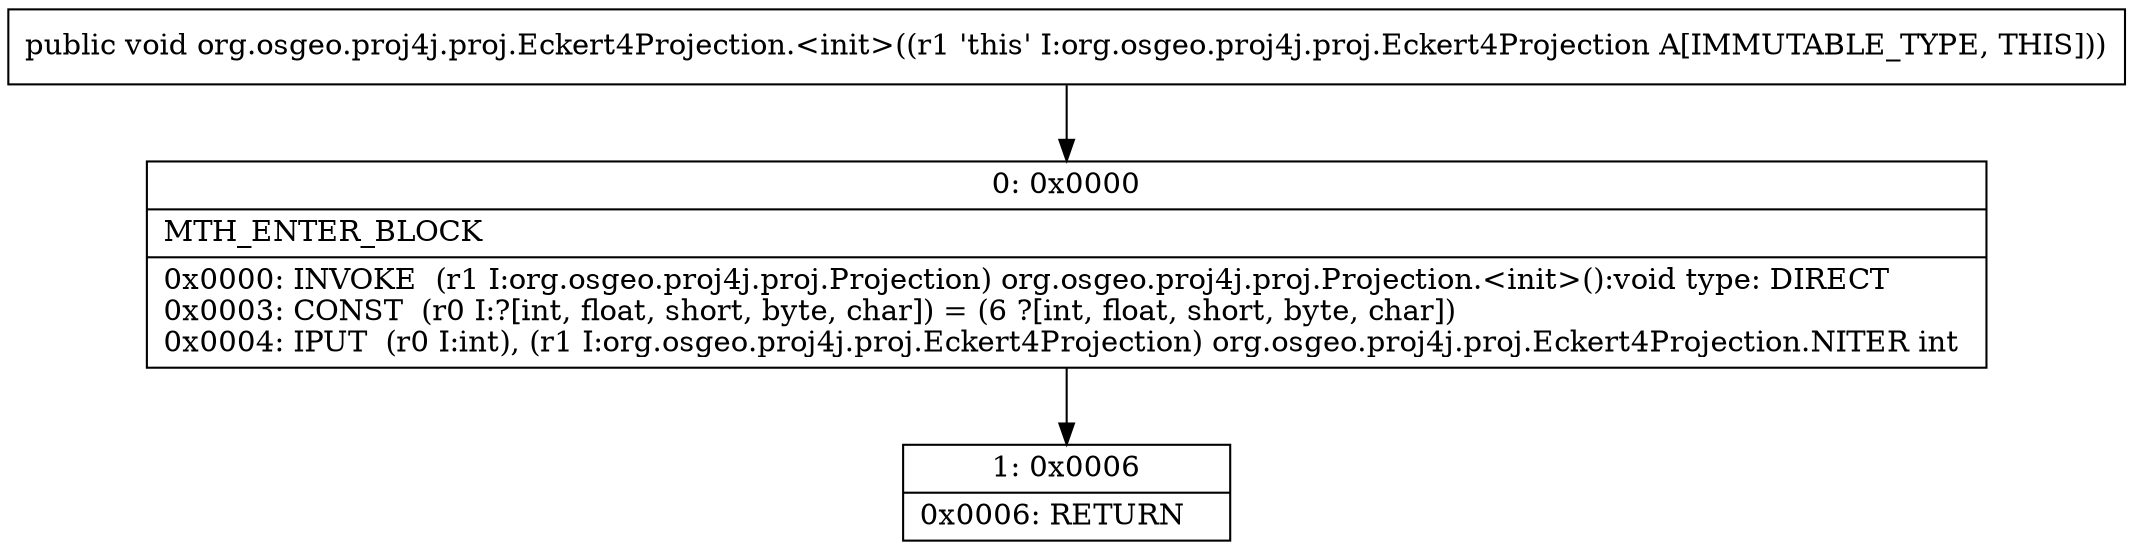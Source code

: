 digraph "CFG fororg.osgeo.proj4j.proj.Eckert4Projection.\<init\>()V" {
Node_0 [shape=record,label="{0\:\ 0x0000|MTH_ENTER_BLOCK\l|0x0000: INVOKE  (r1 I:org.osgeo.proj4j.proj.Projection) org.osgeo.proj4j.proj.Projection.\<init\>():void type: DIRECT \l0x0003: CONST  (r0 I:?[int, float, short, byte, char]) = (6 ?[int, float, short, byte, char]) \l0x0004: IPUT  (r0 I:int), (r1 I:org.osgeo.proj4j.proj.Eckert4Projection) org.osgeo.proj4j.proj.Eckert4Projection.NITER int \l}"];
Node_1 [shape=record,label="{1\:\ 0x0006|0x0006: RETURN   \l}"];
MethodNode[shape=record,label="{public void org.osgeo.proj4j.proj.Eckert4Projection.\<init\>((r1 'this' I:org.osgeo.proj4j.proj.Eckert4Projection A[IMMUTABLE_TYPE, THIS])) }"];
MethodNode -> Node_0;
Node_0 -> Node_1;
}

